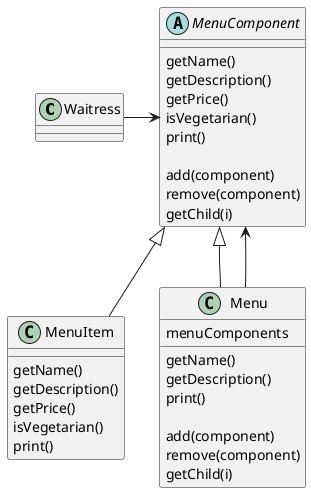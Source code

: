 @startuml
Waitress --right> MenuComponent

abstract class MenuComponent {
getName()
getDescription()
getPrice()
isVegetarian()
print()

add(component)
remove(component)
getChild(i)
}

class MenuItem {
getName()
getDescription()
getPrice()
isVegetarian()
print()
}
MenuItem --up|> MenuComponent

class Menu {
menuComponents
getName()
getDescription()
print()

add(component)
remove(component)
getChild(i)
}
Menu --up|> MenuComponent
Menu --up> MenuComponent
@enduml